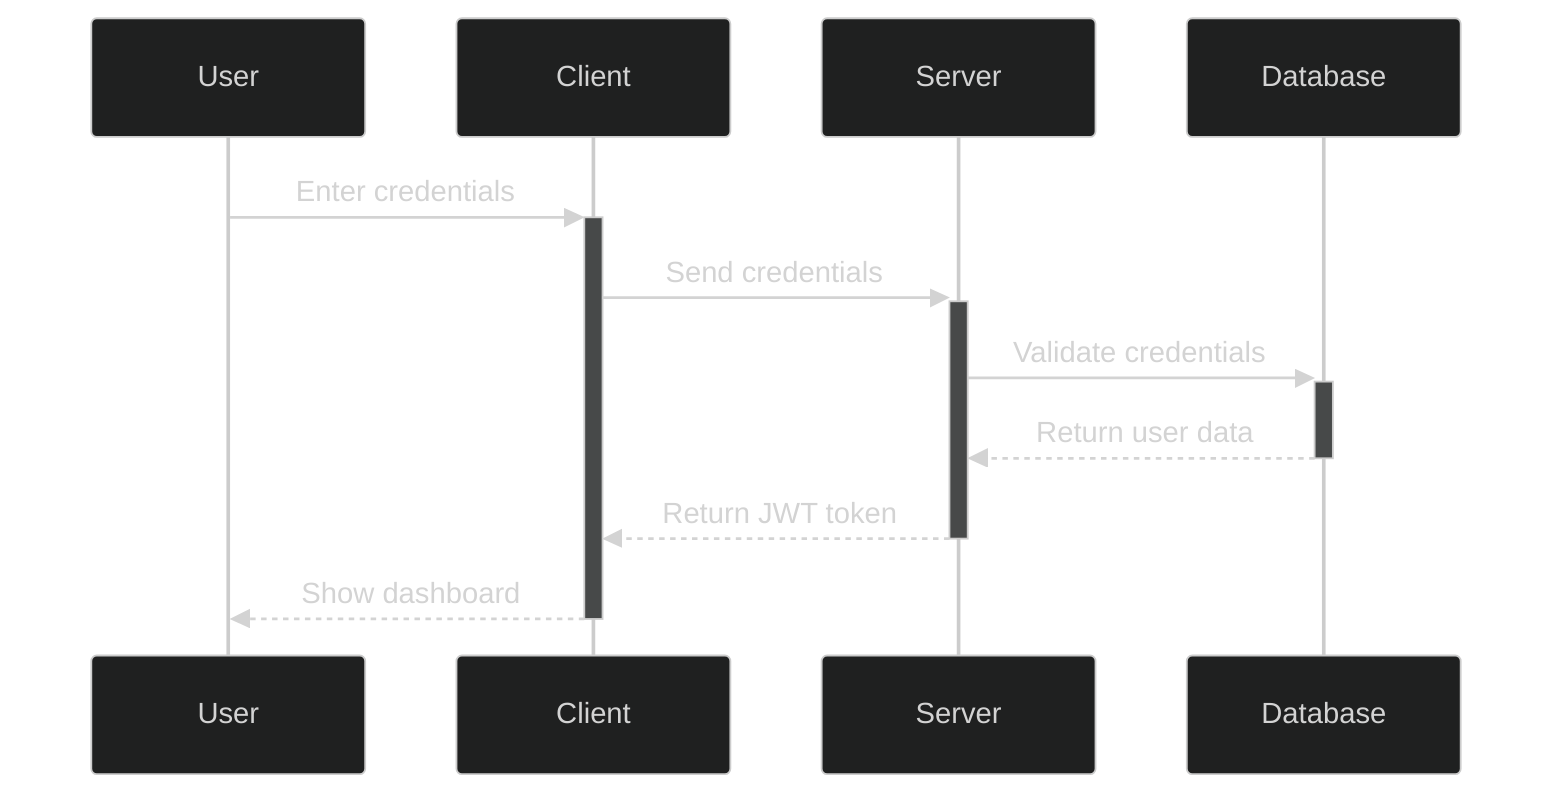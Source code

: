 %%{init: {'theme': 'dark', 'themeVariables': { 'primaryColor': '#2c3e50', 'primaryTextColor': '#ecf0f1', 'primaryBorderColor': '#7f8c8d', 'lineColor': '#ecf0f1', 'secondaryColor': '#34495e', 'tertiaryColor': '#282c34' }}}%%
sequenceDiagram
    User->>+Client: Enter credentials
    Client->>+Server: Send credentials
    Server->>+Database: Validate credentials
    Database-->>-Server: Return user data
    Server-->>-Client: Return JWT token
    Client-->>-User: Show dashboard